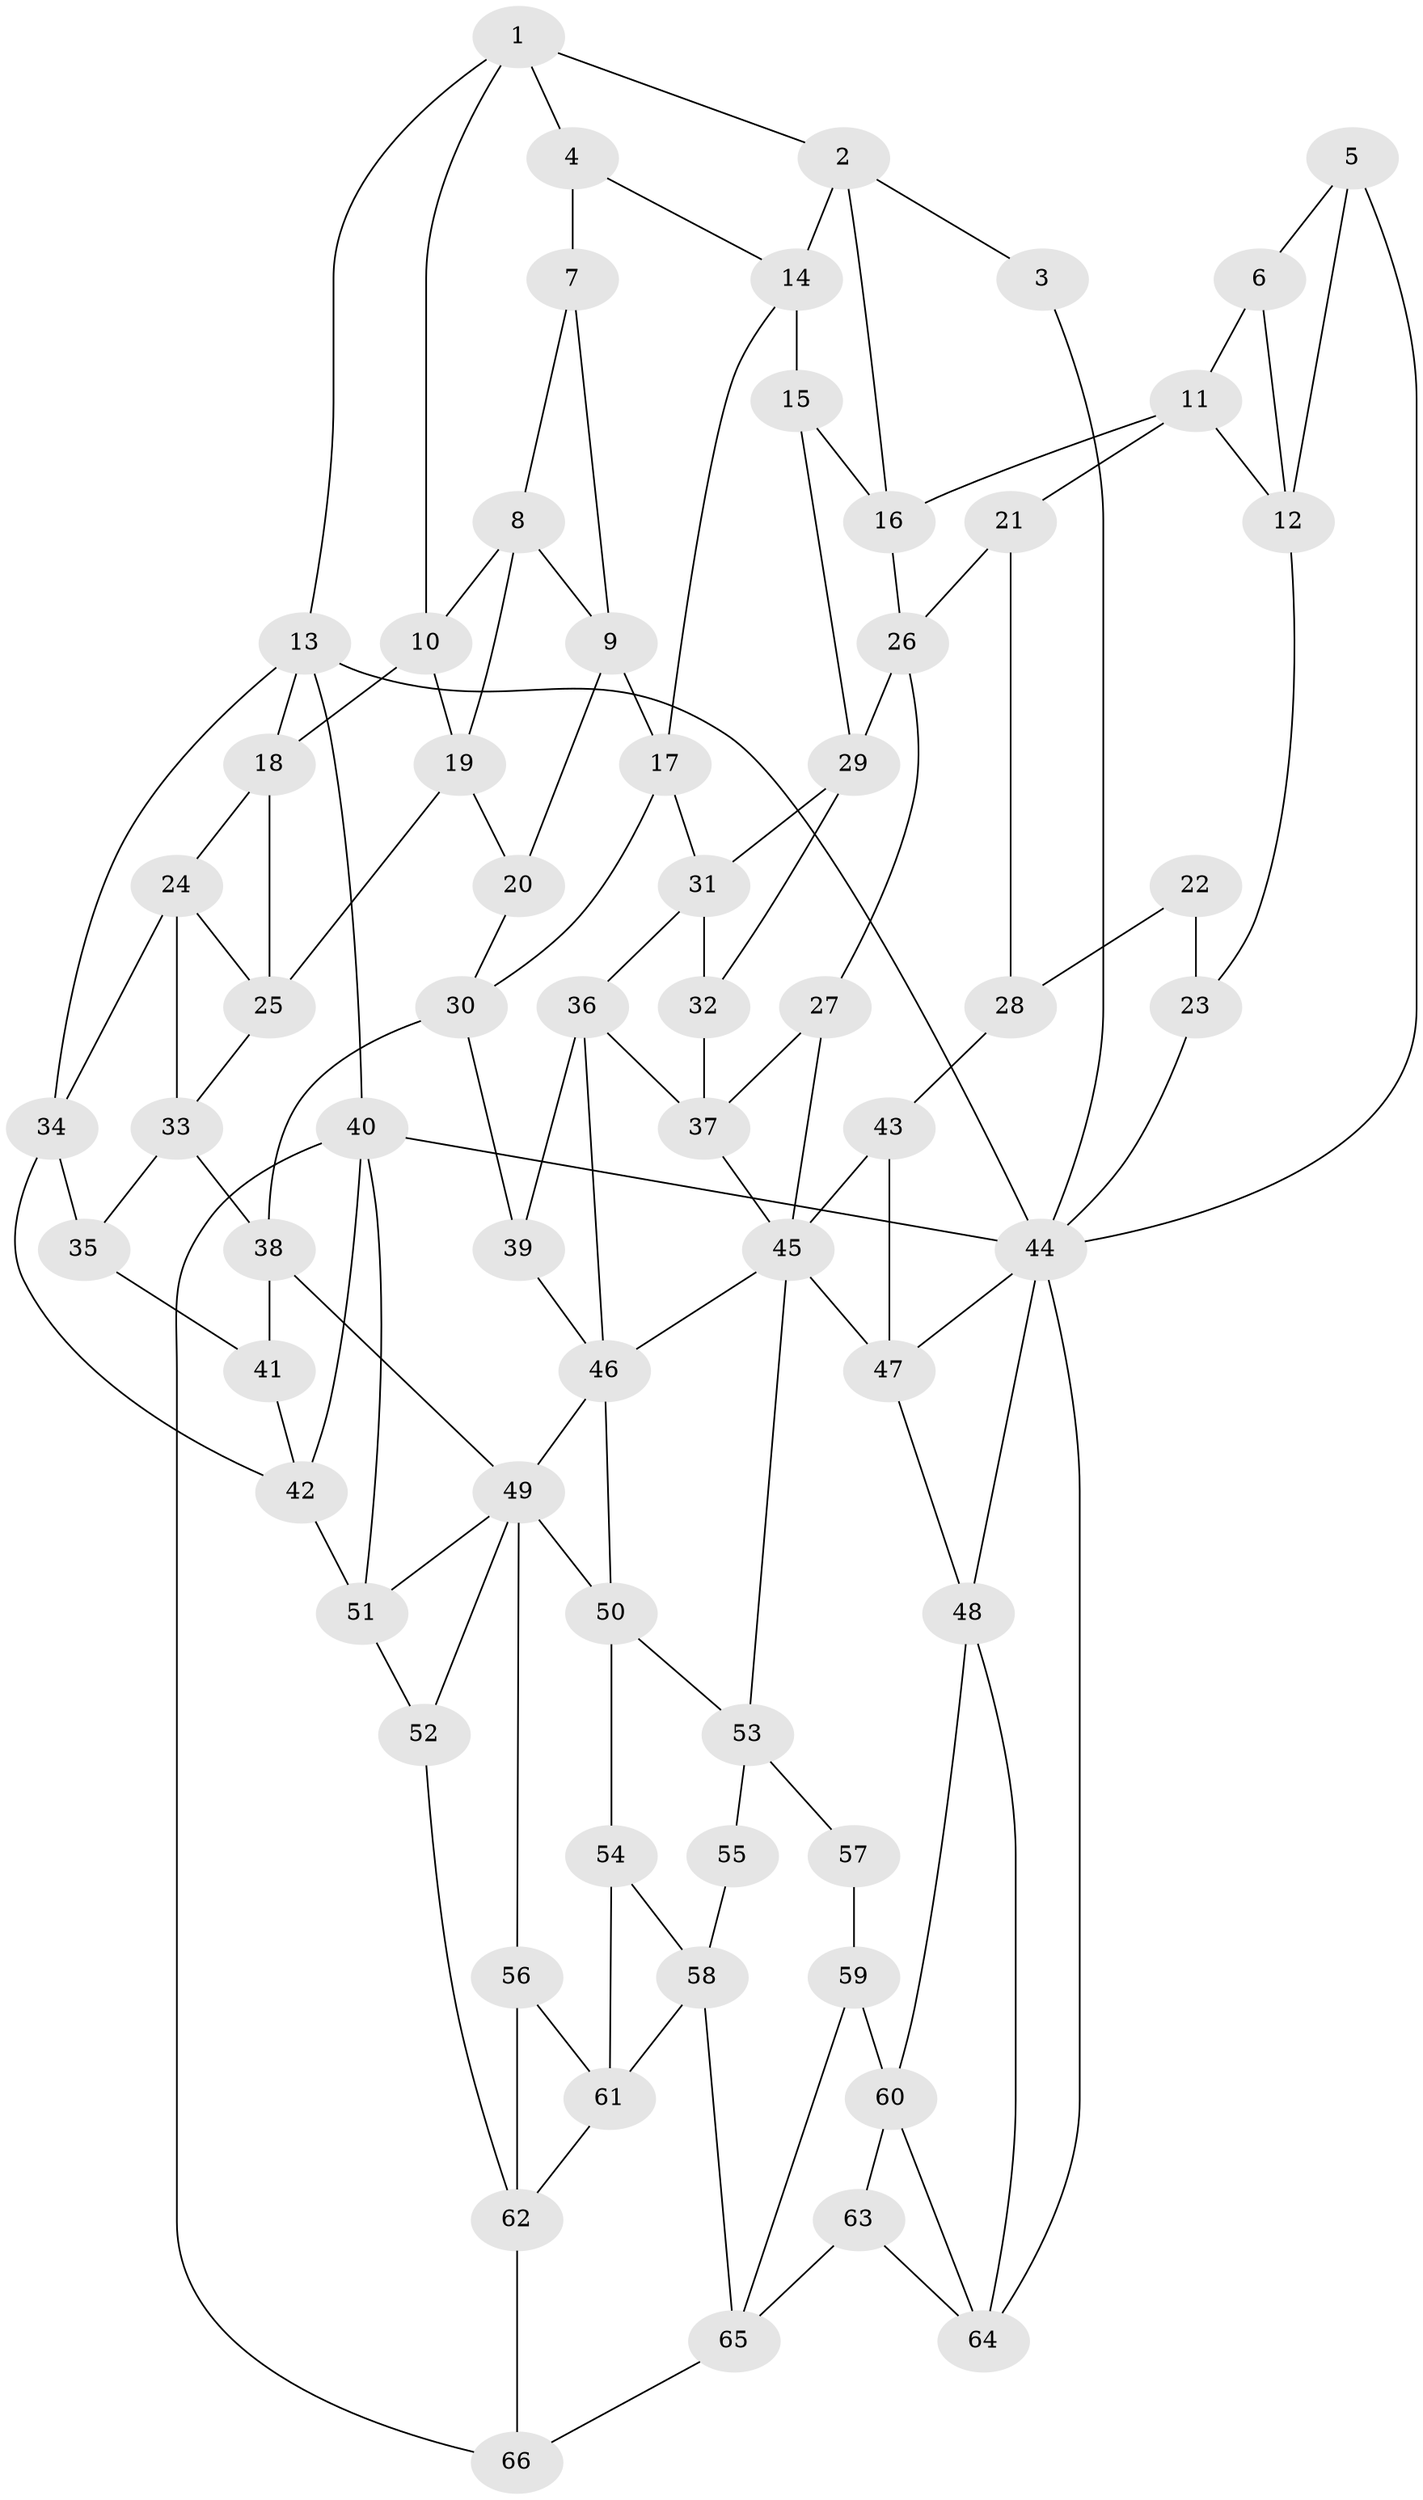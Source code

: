 // original degree distribution, {3: 0.045454545454545456, 4: 0.22727272727272727, 6: 0.2727272727272727, 5: 0.45454545454545453}
// Generated by graph-tools (version 1.1) at 2025/27/03/09/25 03:27:09]
// undirected, 66 vertices, 123 edges
graph export_dot {
graph [start="1"]
  node [color=gray90,style=filled];
  1;
  2;
  3;
  4;
  5;
  6;
  7;
  8;
  9;
  10;
  11;
  12;
  13;
  14;
  15;
  16;
  17;
  18;
  19;
  20;
  21;
  22;
  23;
  24;
  25;
  26;
  27;
  28;
  29;
  30;
  31;
  32;
  33;
  34;
  35;
  36;
  37;
  38;
  39;
  40;
  41;
  42;
  43;
  44;
  45;
  46;
  47;
  48;
  49;
  50;
  51;
  52;
  53;
  54;
  55;
  56;
  57;
  58;
  59;
  60;
  61;
  62;
  63;
  64;
  65;
  66;
  1 -- 2 [weight=1.0];
  1 -- 4 [weight=1.0];
  1 -- 10 [weight=1.0];
  1 -- 13 [weight=1.0];
  2 -- 3 [weight=1.0];
  2 -- 14 [weight=1.0];
  2 -- 16 [weight=1.0];
  3 -- 44 [weight=1.0];
  4 -- 7 [weight=2.0];
  4 -- 14 [weight=1.0];
  5 -- 6 [weight=1.0];
  5 -- 12 [weight=1.0];
  5 -- 44 [weight=1.0];
  6 -- 11 [weight=1.0];
  6 -- 12 [weight=1.0];
  7 -- 8 [weight=1.0];
  7 -- 9 [weight=1.0];
  8 -- 9 [weight=1.0];
  8 -- 10 [weight=1.0];
  8 -- 19 [weight=1.0];
  9 -- 17 [weight=1.0];
  9 -- 20 [weight=1.0];
  10 -- 18 [weight=1.0];
  10 -- 19 [weight=1.0];
  11 -- 12 [weight=1.0];
  11 -- 16 [weight=1.0];
  11 -- 21 [weight=1.0];
  12 -- 23 [weight=1.0];
  13 -- 18 [weight=1.0];
  13 -- 34 [weight=1.0];
  13 -- 40 [weight=1.0];
  13 -- 44 [weight=1.0];
  14 -- 15 [weight=1.0];
  14 -- 17 [weight=1.0];
  15 -- 16 [weight=1.0];
  15 -- 29 [weight=1.0];
  16 -- 26 [weight=1.0];
  17 -- 30 [weight=1.0];
  17 -- 31 [weight=1.0];
  18 -- 24 [weight=1.0];
  18 -- 25 [weight=1.0];
  19 -- 20 [weight=1.0];
  19 -- 25 [weight=1.0];
  20 -- 30 [weight=1.0];
  21 -- 26 [weight=1.0];
  21 -- 28 [weight=1.0];
  22 -- 23 [weight=1.0];
  22 -- 28 [weight=2.0];
  23 -- 44 [weight=1.0];
  24 -- 25 [weight=1.0];
  24 -- 33 [weight=1.0];
  24 -- 34 [weight=1.0];
  25 -- 33 [weight=1.0];
  26 -- 27 [weight=1.0];
  26 -- 29 [weight=1.0];
  27 -- 37 [weight=1.0];
  27 -- 45 [weight=1.0];
  28 -- 43 [weight=1.0];
  29 -- 31 [weight=1.0];
  29 -- 32 [weight=1.0];
  30 -- 38 [weight=1.0];
  30 -- 39 [weight=1.0];
  31 -- 32 [weight=1.0];
  31 -- 36 [weight=1.0];
  32 -- 37 [weight=1.0];
  33 -- 35 [weight=1.0];
  33 -- 38 [weight=1.0];
  34 -- 35 [weight=1.0];
  34 -- 42 [weight=1.0];
  35 -- 41 [weight=2.0];
  36 -- 37 [weight=1.0];
  36 -- 39 [weight=1.0];
  36 -- 46 [weight=1.0];
  37 -- 45 [weight=1.0];
  38 -- 41 [weight=1.0];
  38 -- 49 [weight=1.0];
  39 -- 46 [weight=2.0];
  40 -- 42 [weight=1.0];
  40 -- 44 [weight=1.0];
  40 -- 51 [weight=1.0];
  40 -- 66 [weight=1.0];
  41 -- 42 [weight=1.0];
  42 -- 51 [weight=1.0];
  43 -- 45 [weight=1.0];
  43 -- 47 [weight=2.0];
  44 -- 47 [weight=1.0];
  44 -- 48 [weight=1.0];
  44 -- 64 [weight=1.0];
  45 -- 46 [weight=1.0];
  45 -- 47 [weight=1.0];
  45 -- 53 [weight=1.0];
  46 -- 49 [weight=1.0];
  46 -- 50 [weight=1.0];
  47 -- 48 [weight=1.0];
  48 -- 60 [weight=1.0];
  48 -- 64 [weight=1.0];
  49 -- 50 [weight=1.0];
  49 -- 51 [weight=1.0];
  49 -- 52 [weight=1.0];
  49 -- 56 [weight=1.0];
  50 -- 53 [weight=1.0];
  50 -- 54 [weight=1.0];
  51 -- 52 [weight=1.0];
  52 -- 62 [weight=1.0];
  53 -- 55 [weight=1.0];
  53 -- 57 [weight=1.0];
  54 -- 58 [weight=1.0];
  54 -- 61 [weight=1.0];
  55 -- 58 [weight=1.0];
  56 -- 61 [weight=1.0];
  56 -- 62 [weight=1.0];
  57 -- 59 [weight=2.0];
  58 -- 61 [weight=1.0];
  58 -- 65 [weight=1.0];
  59 -- 60 [weight=1.0];
  59 -- 65 [weight=1.0];
  60 -- 63 [weight=1.0];
  60 -- 64 [weight=1.0];
  61 -- 62 [weight=1.0];
  62 -- 66 [weight=1.0];
  63 -- 64 [weight=1.0];
  63 -- 65 [weight=1.0];
  65 -- 66 [weight=1.0];
}
